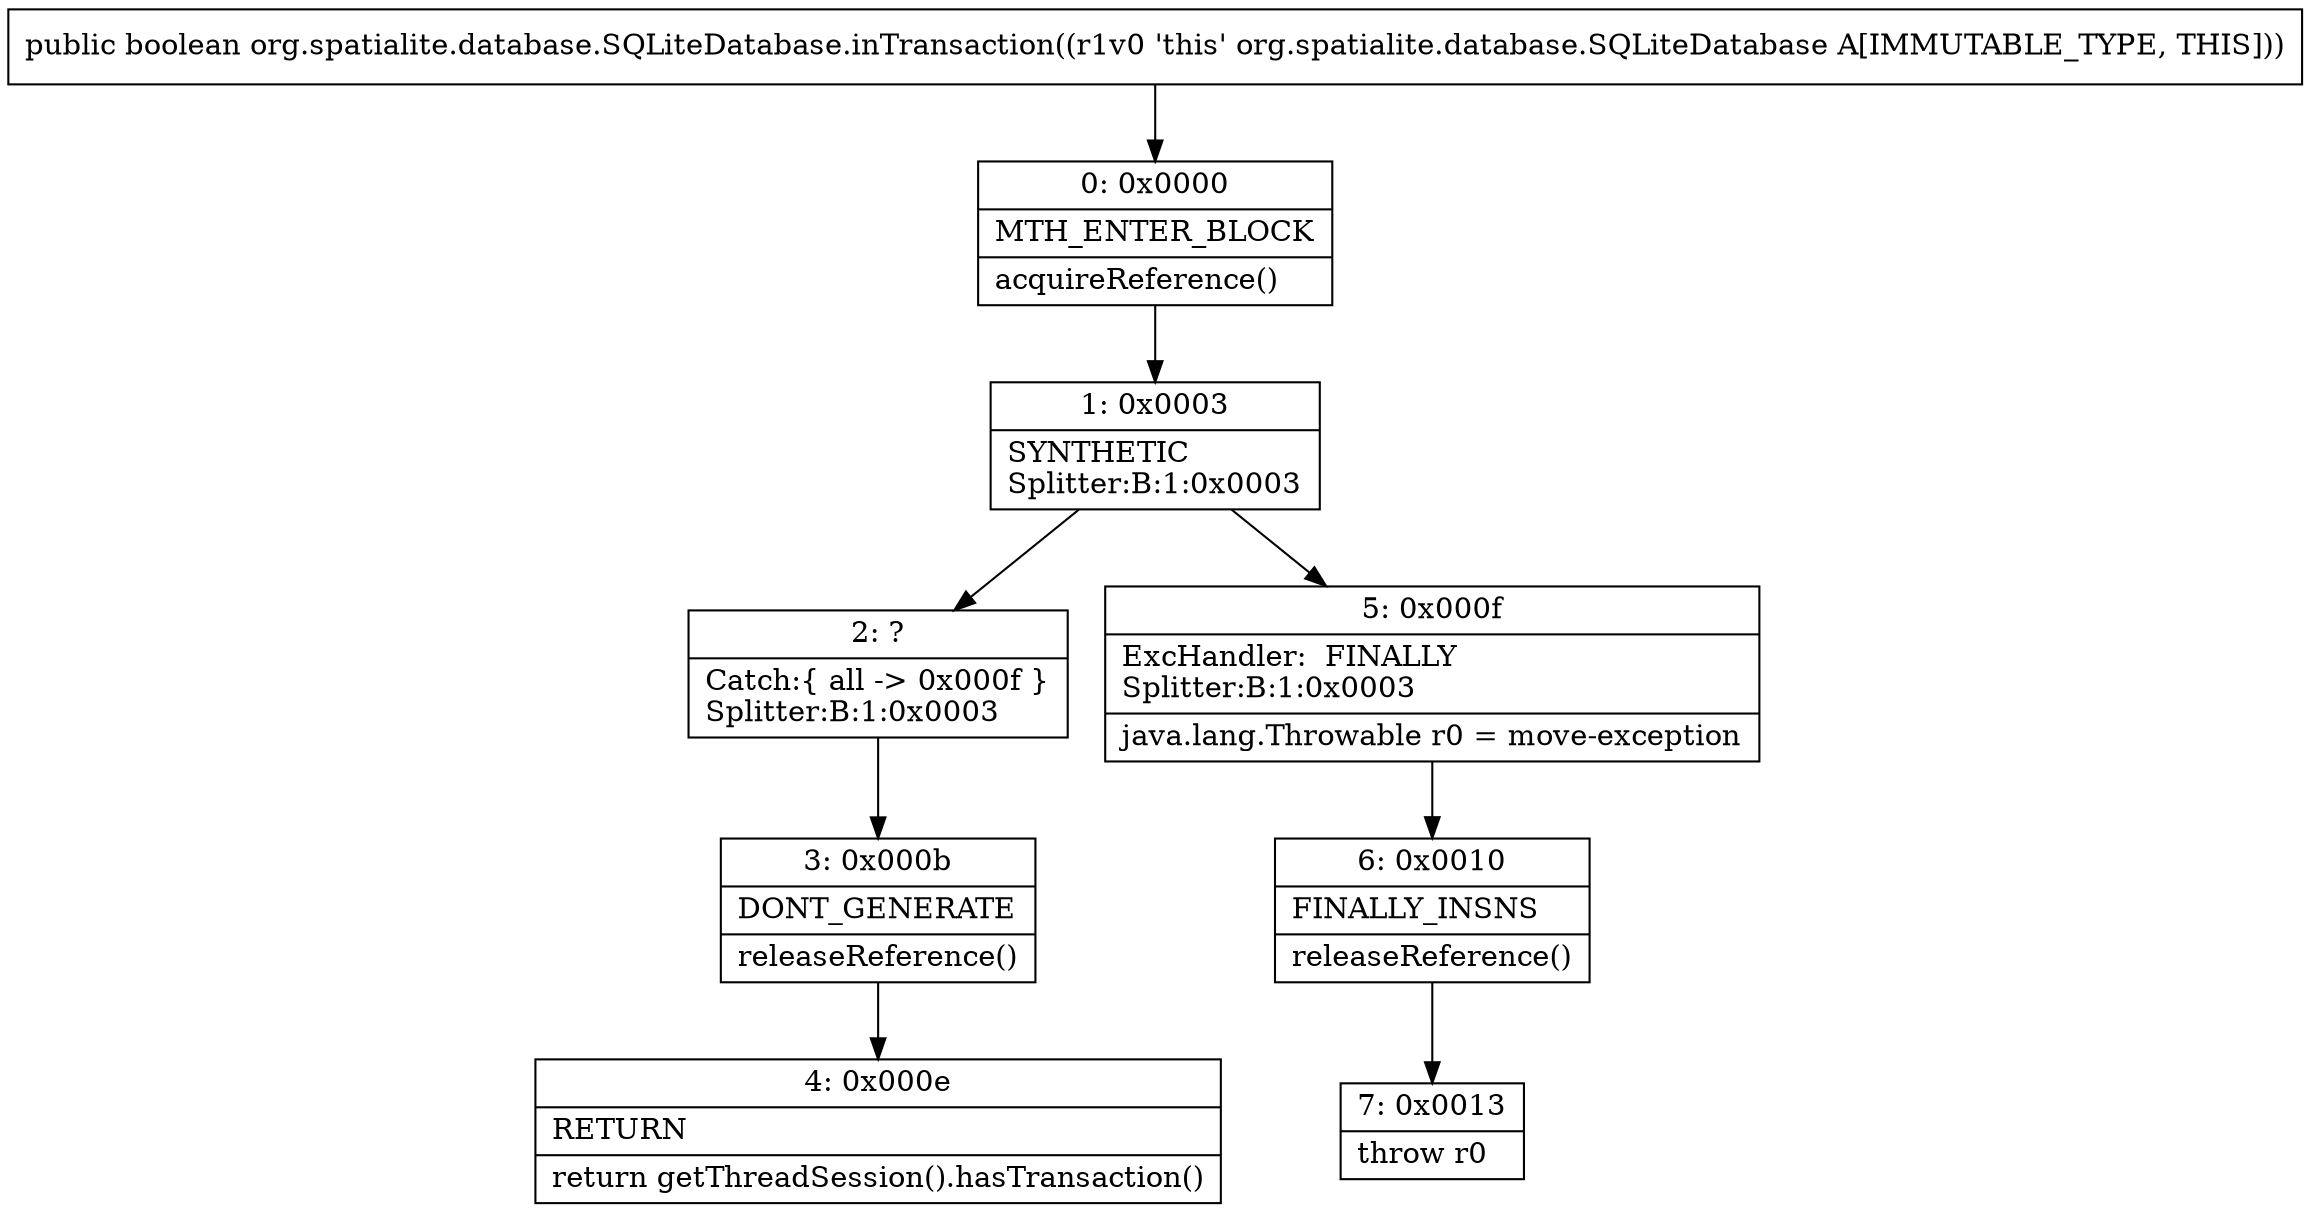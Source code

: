 digraph "CFG fororg.spatialite.database.SQLiteDatabase.inTransaction()Z" {
Node_0 [shape=record,label="{0\:\ 0x0000|MTH_ENTER_BLOCK\l|acquireReference()\l}"];
Node_1 [shape=record,label="{1\:\ 0x0003|SYNTHETIC\lSplitter:B:1:0x0003\l}"];
Node_2 [shape=record,label="{2\:\ ?|Catch:\{ all \-\> 0x000f \}\lSplitter:B:1:0x0003\l}"];
Node_3 [shape=record,label="{3\:\ 0x000b|DONT_GENERATE\l|releaseReference()\l}"];
Node_4 [shape=record,label="{4\:\ 0x000e|RETURN\l|return getThreadSession().hasTransaction()\l}"];
Node_5 [shape=record,label="{5\:\ 0x000f|ExcHandler:  FINALLY\lSplitter:B:1:0x0003\l|java.lang.Throwable r0 = move\-exception\l}"];
Node_6 [shape=record,label="{6\:\ 0x0010|FINALLY_INSNS\l|releaseReference()\l}"];
Node_7 [shape=record,label="{7\:\ 0x0013|throw r0\l}"];
MethodNode[shape=record,label="{public boolean org.spatialite.database.SQLiteDatabase.inTransaction((r1v0 'this' org.spatialite.database.SQLiteDatabase A[IMMUTABLE_TYPE, THIS])) }"];
MethodNode -> Node_0;
Node_0 -> Node_1;
Node_1 -> Node_2;
Node_1 -> Node_5;
Node_2 -> Node_3;
Node_3 -> Node_4;
Node_5 -> Node_6;
Node_6 -> Node_7;
}

